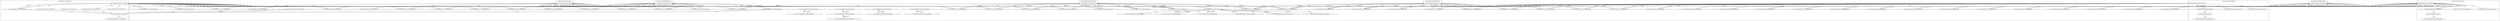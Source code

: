 digraph G {
	"10.1.80.1:53004#ServerID_OuterContainerID"->"1_fwatchdog#ServerID_0802701be25e"[ label="read" ];
	"10.1.80.1:53002#ServerID_OuterContainerID"->"1_fwatchdog#ServerID_0802701be25e"[ label="read" ];
	"1_fwatchdog#ServerID_6dcbcc88d5-j9zwp"->"10.1.80.1:58262#ServerID_OuterContainerID"[ label="RESPONSE" ];
	"10.1.80.1:58264#ServerID_OuterContainerID"->"1_fwatchdog#ServerID_6dcbcc88d5-j9zwp"[ label="GET" ];
	"1_fwatchdog#ServerID_6dcbcc88d5-j9zwp"->"10.1.80.1:58264#ServerID_OuterContainerID"[ label="RESPONSE" ];
	"10.1.80.1:53040#ServerID_OuterContainerID"->"1_fwatchdog#ServerID_667d78fb58-55kvm"[ label="GET" ];
	"1_fwatchdog#ServerID_8665dd9487-fclr8"->"10.1.80.1:53014#ServerID_OuterContainerID"[ label="RESPONSE" ];
	"10.1.80.1:53038#ServerID_OuterContainerID"->"1_fwatchdog#ServerID_667d78fb58-55kvm"[ label="GET" ];
	"10.1.80.1:58262#ServerID_OuterContainerID"->"1_fwatchdog#ServerID_6dcbcc88d5-j9zwp"[ label="GET" ];
	"1_fwatchdog#ServerID_667d78fb58-55kvm"->"10.1.80.1:53040#ServerID_OuterContainerID"[ label="RESPONSE" ];
	"1_fwatchdog#ServerID_667d78fb58-55kvm"->"10.1.80.1:53038#ServerID_OuterContainerID"[ label="RESPONSE" ];
	"10.1.80.1:53012#ServerID_OuterContainerID"->"1_fwatchdog#ServerID_8665dd9487-fclr8"[ label="GET" ];
	"1_fwatchdog#ServerID_8665dd9487-fclr8"->"10.1.80.1:53012#ServerID_OuterContainerID"[ label="RESPONSE" ];
	"10.1.80.1:53014#ServerID_OuterContainerID"->"1_fwatchdog#ServerID_8665dd9487-fclr8"[ label="GET" ];
	"10.1.80.1:33142#ServerID_OuterContainerID"->"1_fwatchdog#ServerID_76c96688d7-jnp5f"[ label="GET" ];
	"1_fwatchdog#ServerID_76c96688d7-jnp5f"->"10.1.80.1:33142#ServerID_OuterContainerID"[ label="RESPONSE" ];
	"10.1.80.1:33140#ServerID_OuterContainerID"->"1_fwatchdog#ServerID_76c96688d7-jnp5f"[ label="GET" ];
	"1_fwatchdog#ServerID_76c96688d7-jnp5f"->"10.1.80.1:33140#ServerID_OuterContainerID"[ label="RESPONSE" ];
	"10.1.80.1:53070#ServerID_OuterContainerID"->"1_fwatchdog#ServerID_667d78fb58-55kvm"[ label="GET" ];
	"10.1.80.1:53068#ServerID_OuterContainerID"->"1_fwatchdog#ServerID_667d78fb58-55kvm"[ label="GET" ];
	"1_fwatchdog#ServerID_667d78fb58-55kvm"->"10.1.80.1:53070#ServerID_OuterContainerID"[ label="RESPONSE" ];
	"1_fwatchdog#ServerID_667d78fb58-55kvm"->"10.1.80.1:53068#ServerID_OuterContainerID"[ label="RESPONSE" ];
	"10.1.80.93:50282#ServerID_OuterContainerID"->"1_fwatchdog#ServerID_6dcbcc88d5-j9zwp"[ label="POST" ];
	"10.1.80.1:58298#ServerID_OuterContainerID"->"1_fwatchdog#ServerID_6dcbcc88d5-j9zwp"[ label="GET" ];
	"10.1.80.1:58299#ServerID_OuterContainerID"->"1_fwatchdog#ServerID_6dcbcc88d5-j9zwp"[ label="GET" ];
	"1_fwatchdog#ServerID_6dcbcc88d5-j9zwp"->"10.1.80.1:58299#ServerID_OuterContainerID"[ label="RESPONSE" ];
	"1_fwatchdog#ServerID_6dcbcc88d5-j9zwp"->"10.1.80.1:58298#ServerID_OuterContainerID"[ label="RESPONSE" ];
	"10.1.80.1:53049#ServerID_OuterContainerID"->"1_fwatchdog#ServerID_8665dd9487-fclr8"[ label="GET" ];
	"10.1.80.1:53048#ServerID_OuterContainerID"->"1_fwatchdog#ServerID_8665dd9487-fclr8"[ label="GET" ];
	"1_fwatchdog#ServerID_8665dd9487-fclr8"->"10.1.80.1:53049#ServerID_OuterContainerID"[ label="RESPONSE" ];
	"1_fwatchdog#ServerID_6dcbcc88d5-j9zwp"->"gateway:8080#ServerID_OuterContainerID"[ label="POST" ];
	"1_fwatchdog#ServerID_8665dd9487-fclr8"->"10.1.80.1:53048#ServerID_OuterContainerID"[ label="RESPONSE" ];
	"10.1.80.93:46062#ServerID_OuterContainerID"->"1_fwatchdog#ServerID_8665dd9487-fclr8"[ label="POST" ];
	"1_fwatchdog#ServerID_6dcbcc88d5-j9zwp"->"10.1.80.93:8080#ServerID_OuterContainerID"[ label="POST" ];
	"1_fwatchdog#ServerID_8665dd9487-fclr8"->"10.1.80.93:46062#ServerID_OuterContainerID"[ label="RESPONSE" ];
	"10.1.80.93:8080#ServerID_OuterContainerID"->"1_fwatchdog#ServerID_6dcbcc88d5-j9zwp"[ label="RESPONSE" ];
	"gateway:8080#ServerID_OuterContainerID"->"1_fwatchdog#ServerID_6dcbcc88d5-j9zwp"[ label="RESPONSE" ];
	"10.1.80.93:53140#ServerID_OuterContainerID"->"1_fwatchdog#ServerID_76c96688d7-jnp5f"[ label="POST" ];
	"1_fwatchdog#ServerID_76c96688d7-jnp5f"->"10.1.80.93:53140#ServerID_OuterContainerID"[ label="RESPONSE" ];
	"10.1.80.1:33196#ServerID_OuterContainerID"->"1_fwatchdog#ServerID_76c96688d7-jnp5f"[ label="GET" ];
	"10.1.80.1:33194#ServerID_OuterContainerID"->"1_fwatchdog#ServerID_76c96688d7-jnp5f"[ label="GET" ];
	"1_fwatchdog#ServerID_76c96688d7-jnp5f"->"10.1.80.1:33196#ServerID_OuterContainerID"[ label="RESPONSE" ];
	"1_fwatchdog#ServerID_76c96688d7-jnp5f"->"10.1.80.1:33194#ServerID_OuterContainerID"[ label="RESPONSE" ];
	"1_fwatchdog#ServerID_6dcbcc88d5-j9zwp"->"10.1.80.93:50282#ServerID_OuterContainerID"[ label="RESPONSE" ];
	"10.1.80.1:53121#ServerID_OuterContainerID"->"1_fwatchdog#ServerID_667d78fb58-55kvm"[ label="GET" ];
	"1_fwatchdog#ServerID_667d78fb58-55kvm"->"10.1.80.1:53121#ServerID_OuterContainerID"[ label="RESPONSE" ];
	"10.1.80.1:53120#ServerID_OuterContainerID"->"1_fwatchdog#ServerID_667d78fb58-55kvm"[ label="GET" ];
	"1_fwatchdog#ServerID_667d78fb58-55kvm"->"10.1.80.1:53120#ServerID_OuterContainerID"[ label="RESPONSE" ];
	"10.1.80.1:58342#ServerID_OuterContainerID"->"1_fwatchdog#ServerID_6dcbcc88d5-j9zwp"[ label="GET" ];
	"1_fwatchdog#ServerID_6dcbcc88d5-j9zwp"->"10.1.80.1:58342#ServerID_OuterContainerID"[ label="RESPONSE" ];
	"10.1.80.1:58343#ServerID_OuterContainerID"->"1_fwatchdog#ServerID_6dcbcc88d5-j9zwp"[ label="GET" ];
	"1_fwatchdog#ServerID_6dcbcc88d5-j9zwp"->"10.1.80.1:58343#ServerID_OuterContainerID"[ label="RESPONSE" ];
	"10.1.80.1:53093#ServerID_OuterContainerID"->"1_fwatchdog#ServerID_8665dd9487-fclr8"[ label="GET" ];
	"1_fwatchdog#ServerID_8665dd9487-fclr8"->"10.1.80.1:53093#ServerID_OuterContainerID"[ label="RESPONSE" ];
	"10.1.80.1:53092#ServerID_OuterContainerID"->"1_fwatchdog#ServerID_8665dd9487-fclr8"[ label="GET" ];
	"1_fwatchdog#ServerID_8665dd9487-fclr8"->"10.1.80.1:53092#ServerID_OuterContainerID"[ label="RESPONSE" ];
	"10.1.80.1:33220#ServerID_OuterContainerID"->"1_fwatchdog#ServerID_76c96688d7-jnp5f"[ label="GET" ];
	"1_fwatchdog#ServerID_76c96688d7-jnp5f"->"10.1.80.1:33220#ServerID_OuterContainerID"[ label="RESPONSE" ];
	"10.1.80.1:33221#ServerID_OuterContainerID"->"1_fwatchdog#ServerID_76c96688d7-jnp5f"[ label="GET" ];
	"1_fwatchdog#ServerID_76c96688d7-jnp5f"->"10.1.80.1:33221#ServerID_OuterContainerID"[ label="RESPONSE" ];
	"10.1.80.1:53144#ServerID_OuterContainerID"->"1_fwatchdog#ServerID_667d78fb58-55kvm"[ label="GET" ];
	"1_fwatchdog#ServerID_667d78fb58-55kvm"->"10.1.80.1:53144#ServerID_OuterContainerID"[ label="RESPONSE" ];
	"10.1.80.1:53146#ServerID_OuterContainerID"->"1_fwatchdog#ServerID_667d78fb58-55kvm"[ label="GET" ];
	"1_fwatchdog#ServerID_667d78fb58-55kvm"->"10.1.80.1:53146#ServerID_OuterContainerID"[ label="RESPONSE" ];
	"10.1.80.1:58366#ServerID_OuterContainerID"->"1_fwatchdog#ServerID_6dcbcc88d5-j9zwp"[ label="GET" ];
	"1_fwatchdog#ServerID_6dcbcc88d5-j9zwp"->"10.1.80.1:58366#ServerID_OuterContainerID"[ label="RESPONSE" ];
	"10.1.80.1:58367#ServerID_OuterContainerID"->"1_fwatchdog#ServerID_6dcbcc88d5-j9zwp"[ label="GET" ];
	"1_fwatchdog#ServerID_6dcbcc88d5-j9zwp"->"10.1.80.1:58367#ServerID_OuterContainerID"[ label="RESPONSE" ];
	"10.1.80.1:53118#ServerID_OuterContainerID"->"1_fwatchdog#ServerID_8665dd9487-fclr8"[ label="GET" ];
	"10.1.80.1:53116#ServerID_OuterContainerID"->"1_fwatchdog#ServerID_8665dd9487-fclr8"[ label="GET" ];
	"1_fwatchdog#ServerID_8665dd9487-fclr8"->"10.1.80.1:53118#ServerID_OuterContainerID"[ label="RESPONSE" ];
	"1_fwatchdog#ServerID_8665dd9487-fclr8"->"10.1.80.1:53116#ServerID_OuterContainerID"[ label="RESPONSE" ];
	"10.1.80.1:33244#ServerID_OuterContainerID"->"1_fwatchdog#ServerID_76c96688d7-jnp5f"[ label="GET" ];
	"1_fwatchdog#ServerID_76c96688d7-jnp5f"->"10.1.80.1:33244#ServerID_OuterContainerID"[ label="RESPONSE" ];
	"10.1.80.1:33246#ServerID_OuterContainerID"->"1_fwatchdog#ServerID_76c96688d7-jnp5f"[ label="GET" ];
	"1_fwatchdog#ServerID_76c96688d7-jnp5f"->"10.1.80.1:33246#ServerID_OuterContainerID"[ label="RESPONSE" ];
	"10.1.80.1:53172#ServerID_OuterContainerID"->"1_fwatchdog#ServerID_667d78fb58-55kvm"[ label="GET" ];
	"10.1.80.1:53170#ServerID_OuterContainerID"->"1_fwatchdog#ServerID_667d78fb58-55kvm"[ label="GET" ];
	"1_fwatchdog#ServerID_667d78fb58-55kvm"->"10.1.80.1:53172#ServerID_OuterContainerID"[ label="RESPONSE" ];
	"1_fwatchdog#ServerID_667d78fb58-55kvm"->"10.1.80.1:53170#ServerID_OuterContainerID"[ label="RESPONSE" ];
	"10.1.80.1:58394#ServerID_OuterContainerID"->"1_fwatchdog#ServerID_6dcbcc88d5-j9zwp"[ label="GET" ];
	"10.1.80.1:58392#ServerID_OuterContainerID"->"1_fwatchdog#ServerID_6dcbcc88d5-j9zwp"[ label="GET" ];
	"1_fwatchdog#ServerID_6dcbcc88d5-j9zwp"->"10.1.80.1:58394#ServerID_OuterContainerID"[ label="RESPONSE" ];
	"1_fwatchdog#ServerID_6dcbcc88d5-j9zwp"->"10.1.80.1:58392#ServerID_OuterContainerID"[ label="RESPONSE" ];
	"10.1.80.1:53144#ServerID_OuterContainerID"->"1_fwatchdog#ServerID_8665dd9487-fclr8"[ label="GET" ];
	"1_fwatchdog#ServerID_8665dd9487-fclr8"->"10.1.80.1:53144#ServerID_OuterContainerID"[ label="RESPONSE" ];
	"10.1.80.1:53146#ServerID_OuterContainerID"->"1_fwatchdog#ServerID_8665dd9487-fclr8"[ label="GET" ];
	"1_fwatchdog#ServerID_8665dd9487-fclr8"->"10.1.80.1:53146#ServerID_OuterContainerID"[ label="RESPONSE" ];
	"10.1.80.1:33272#ServerID_OuterContainerID"->"1_fwatchdog#ServerID_76c96688d7-jnp5f"[ label="GET" ];
	"1_fwatchdog#ServerID_76c96688d7-jnp5f"->"10.1.80.1:33272#ServerID_OuterContainerID"[ label="RESPONSE" ];
	"10.1.80.1:33273#ServerID_OuterContainerID"->"1_fwatchdog#ServerID_76c96688d7-jnp5f"[ label="GET" ];
	"1_fwatchdog#ServerID_76c96688d7-jnp5f"->"10.1.80.1:33273#ServerID_OuterContainerID"[ label="RESPONSE" ];
	"1_fwatchdog#ServerID_0802701be25e"->"10.1.80.1:53002#ServerID_OuterContainerID"[ label="write" ];
	"1_fwatchdog#ServerID_0802701be25e"->"10.1.80.1:53004#ServerID_OuterContainerID"[ label="write" ];
	"10.1.80.1:58224#ServerID_OuterContainerID"->"1_fwatchdog#ServerID_736074b81582"[ label="read" ];
	"10.1.80.1:58226#ServerID_OuterContainerID"->"1_fwatchdog#ServerID_736074b81582"[ label="read" ];
	"1_fwatchdog#ServerID_736074b81582"->"10.1.80.1:58226#ServerID_OuterContainerID"[ label="write" ];
	"10.1.80.1:52976#ServerID_OuterContainerID"->"1_fwatchdog#ServerID_86aa7f3fa3b0"[ label="read" ];
	"10.1.80.1:52977#ServerID_OuterContainerID"->"1_fwatchdog#ServerID_86aa7f3fa3b0"[ label="read" ];
	"1_fwatchdog#ServerID_736074b81582"->"10.1.80.1:58224#ServerID_OuterContainerID"[ label="write" ];
	"1_fwatchdog#ServerID_86aa7f3fa3b0"->"10.1.80.1:52976#ServerID_OuterContainerID"[ label="write" ];
	"1_fwatchdog#ServerID_86aa7f3fa3b0"->"10.1.80.1:52977#ServerID_OuterContainerID"[ label="write" ];
	"10.1.80.1:33105#ServerID_OuterContainerID"->"1_fwatchdog#ServerID_834d81eb81b3"[ label="read" ];
	"10.1.80.1:33104#ServerID_OuterContainerID"->"1_fwatchdog#ServerID_834d81eb81b3"[ label="read" ];
	"1_fwatchdog#ServerID_834d81eb81b3"->"10.1.80.1:33104#ServerID_OuterContainerID"[ label="write" ];
	"1_fwatchdog#ServerID_834d81eb81b3"->"10.1.80.1:33105#ServerID_OuterContainerID"[ label="write" ];
	"10.1.80.1:53038#ServerID_OuterContainerID"->"1_fwatchdog#ServerID_0802701be25e"[ label="read" ];
	"1_fwatchdog#ServerID_0802701be25e"->"10.1.80.1:53038#ServerID_OuterContainerID"[ label="write" ];
	"10.1.80.1:53040#ServerID_OuterContainerID"->"1_fwatchdog#ServerID_0802701be25e"[ label="read" ];
	"1_fwatchdog#ServerID_0802701be25e"->"10.1.80.1:53040#ServerID_OuterContainerID"[ label="write" ];
	"10.1.80.1:58264#ServerID_OuterContainerID"->"1_fwatchdog#ServerID_736074b81582"[ label="read" ];
	"10.1.80.1:58262#ServerID_OuterContainerID"->"1_fwatchdog#ServerID_736074b81582"[ label="read" ];
	"1_fwatchdog#ServerID_736074b81582"->"10.1.80.1:58264#ServerID_OuterContainerID"[ label="write" ];
	"1_fwatchdog#ServerID_736074b81582"->"10.1.80.1:58262#ServerID_OuterContainerID"[ label="write" ];
	"10.1.80.1:53012#ServerID_OuterContainerID"->"1_fwatchdog#ServerID_86aa7f3fa3b0"[ label="read" ];
	"10.1.80.1:53014#ServerID_OuterContainerID"->"1_fwatchdog#ServerID_86aa7f3fa3b0"[ label="read" ];
	"1_fwatchdog#ServerID_86aa7f3fa3b0"->"10.1.80.1:53012#ServerID_OuterContainerID"[ label="write" ];
	"1_fwatchdog#ServerID_86aa7f3fa3b0"->"10.1.80.1:53014#ServerID_OuterContainerID"[ label="write" ];
	"10.1.80.1:33140#ServerID_OuterContainerID"->"1_fwatchdog#ServerID_834d81eb81b3"[ label="read" ];
	"10.1.80.1:33142#ServerID_OuterContainerID"->"1_fwatchdog#ServerID_834d81eb81b3"[ label="read" ];
	"1_fwatchdog#ServerID_834d81eb81b3"->"10.1.80.1:33142#ServerID_OuterContainerID"[ label="write" ];
	"1_fwatchdog#ServerID_834d81eb81b3"->"10.1.80.1:33140#ServerID_OuterContainerID"[ label="write" ];
	"10.1.80.1:53070#ServerID_OuterContainerID"->"1_fwatchdog#ServerID_0802701be25e"[ label="read" ];
	"10.1.80.1:53068#ServerID_OuterContainerID"->"1_fwatchdog#ServerID_0802701be25e"[ label="read" ];
	"1_fwatchdog#ServerID_0802701be25e"->"10.1.80.1:53070#ServerID_OuterContainerID"[ label="write" ];
	"1_fwatchdog#ServerID_0802701be25e"->"10.1.80.1:53068#ServerID_OuterContainerID"[ label="write" ];
	"10.1.80.93:50282#ServerID_OuterContainerID"->"1_fwatchdog#ServerID_736074b81582"[ label="read" ];
	"1_fwatchdog#ServerID_736074b81582"->"pipe:[20744869]#ServerID_736074b81582"[ label="write" ];
	"1_fwatchdog#ServerID_736074b81582"->"localhost:3000#ServerID_736074b81582"[ label="connect" ];
	"localhost:3000#ServerID_736074b81582"->"1_fwatchdog#ServerID_736074b81582"[ label="read" ];
	"1_fwatchdog#ServerID_736074b81582"->"localhost:3000#ServerID_736074b81582"[ label="write" ];
	"10.1.80.1:58299#ServerID_OuterContainerID"->"1_fwatchdog#ServerID_736074b81582"[ label="read" ];
	"1_fwatchdog#ServerID_736074b81582"->"10.1.80.1:58299#ServerID_OuterContainerID"[ label="write" ];
	"10.1.80.1:58298#ServerID_OuterContainerID"->"1_fwatchdog#ServerID_736074b81582"[ label="read" ];
	"1_fwatchdog#ServerID_736074b81582"->"10.1.80.1:58298#ServerID_OuterContainerID"[ label="write" ];
	"10_node#ServerID_736074b81582"->"pipe:[20744134]#ServerID_736074b81582"[ label="write" ];
	"localhost:3000#ServerID_736074b81582"->"10_node#ServerID_736074b81582"[ label="read" ];
	"/etc/hosts#ServerID_736074b81582"->"10_node#ServerID_736074b81582"[ label="read" ];
	"/etc/resolv.conf#ServerID_736074b81582"->"10_node#ServerID_736074b81582"[ label="read" ];
	"10_node#ServerID_736074b81582"->"10.152.183.10:53#ServerID_OuterContainerID"[ label="sendto" ];
	"10.1.80.1:53048#ServerID_OuterContainerID"->"1_fwatchdog#ServerID_86aa7f3fa3b0"[ label="read" ];
	"10.1.80.1:53049#ServerID_OuterContainerID"->"1_fwatchdog#ServerID_86aa7f3fa3b0"[ label="read" ];
	"1_fwatchdog#ServerID_86aa7f3fa3b0"->"10.1.80.1:53049#ServerID_OuterContainerID"[ label="write" ];
	"1_fwatchdog#ServerID_86aa7f3fa3b0"->"10.1.80.1:53048#ServerID_OuterContainerID"[ label="write" ];
	"10.152.183.10:53#ServerID_OuterContainerID"->"10_node#ServerID_736074b81582"[ label="recvfrom" ];
	"10.1.80.93:46062#ServerID_OuterContainerID"->"1_fwatchdog#ServerID_86aa7f3fa3b0"[ label="read" ];
	"1_fwatchdog#ServerID_86aa7f3fa3b0"->"pipe:[20744109]#ServerID_86aa7f3fa3b0"[ label="write" ];
	"10_node#ServerID_736074b81582"->"gateway:8080#ServerID_OuterContainerID"[ label="connect" ];
	"localhost:3000#ServerID_86aa7f3fa3b0"->"1_fwatchdog#ServerID_86aa7f3fa3b0"[ label="read" ];
	"1_fwatchdog#ServerID_86aa7f3fa3b0"->"localhost:3000#ServerID_86aa7f3fa3b0"[ label="connect" ];
	"localhost:3000#ServerID_86aa7f3fa3b0"->"10_node#ServerID_86aa7f3fa3b0"[ label="read" ];
	"1_fwatchdog#ServerID_86aa7f3fa3b0"->"localhost:3000#ServerID_86aa7f3fa3b0"[ label="write" ];
	"10_node#ServerID_86aa7f3fa3b0"->"pipe:[20745297]#ServerID_86aa7f3fa3b0"[ label="write" ];
	"1_fwatchdog#ServerID_86aa7f3fa3b0"->"pipe:[20744110]#ServerID_86aa7f3fa3b0"[ label="write" ];
	"1_fwatchdog#ServerID_86aa7f3fa3b0"->"10.1.80.93:46062#ServerID_OuterContainerID"[ label="write" ];
	"gateway:8080#ServerID_OuterContainerID"->"10_node#ServerID_736074b81582"[ label="read" ];
	"1_fwatchdog#ServerID_834d81eb81b3"->"pipe:[20745045]#ServerID_834d81eb81b3"[ label="write" ];
	"localhost:3000#ServerID_834d81eb81b3"->"1_fwatchdog#ServerID_834d81eb81b3"[ label="read" ];
	"1_fwatchdog#ServerID_834d81eb81b3"->"localhost:3000#ServerID_834d81eb81b3"[ label="connect" ];
	"13_node#ServerID_834d81eb81b3"->"pipe:[20745337]#ServerID_834d81eb81b3"[ label="write" ];
	"localhost:3000#ServerID_834d81eb81b3"->"13_node#ServerID_834d81eb81b3"[ label="read" ];
	"10.1.80.93:53140#ServerID_OuterContainerID"->"1_fwatchdog#ServerID_834d81eb81b3"[ label="read" ];
	"1_fwatchdog#ServerID_834d81eb81b3"->"localhost:3000#ServerID_834d81eb81b3"[ label="write" ];
	"1_fwatchdog#ServerID_834d81eb81b3"->"pipe:[20745046]#ServerID_834d81eb81b3"[ label="write" ];
	"1_fwatchdog#ServerID_834d81eb81b3"->"10.1.80.93:53140#ServerID_OuterContainerID"[ label="write" ];
	"10.1.80.1:33196#ServerID_OuterContainerID"->"1_fwatchdog#ServerID_834d81eb81b3"[ label="read" ];
	"1_fwatchdog#ServerID_834d81eb81b3"->"10.1.80.1:33196#ServerID_OuterContainerID"[ label="write" ];
	"1_fwatchdog#ServerID_736074b81582"->"pipe:[20744870]#ServerID_736074b81582"[ label="write" ];
	"1_fwatchdog#ServerID_834d81eb81b3"->"10.1.80.1:33194#ServerID_OuterContainerID"[ label="write" ];
	"10.1.80.1:33194#ServerID_OuterContainerID"->"1_fwatchdog#ServerID_834d81eb81b3"[ label="read" ];
	"1_fwatchdog#ServerID_736074b81582"->"10.1.80.93:50282#ServerID_OuterContainerID"[ label="write" ];
	"10.1.80.1:53121#ServerID_OuterContainerID"->"1_fwatchdog#ServerID_0802701be25e"[ label="read" ];
	"1_fwatchdog#ServerID_0802701be25e"->"10.1.80.1:53121#ServerID_OuterContainerID"[ label="write" ];
	"10.1.80.1:53120#ServerID_OuterContainerID"->"1_fwatchdog#ServerID_0802701be25e"[ label="read" ];
	"1_fwatchdog#ServerID_736074b81582"->"10.1.80.1:58342#ServerID_OuterContainerID"[ label="write" ];
	"1_fwatchdog#ServerID_0802701be25e"->"10.1.80.1:53120#ServerID_OuterContainerID"[ label="write" ];
	"10.1.80.1:58342#ServerID_OuterContainerID"->"1_fwatchdog#ServerID_736074b81582"[ label="read" ];
	"10.1.80.1:58343#ServerID_OuterContainerID"->"1_fwatchdog#ServerID_736074b81582"[ label="read" ];
	"1_fwatchdog#ServerID_736074b81582"->"10.1.80.1:58343#ServerID_OuterContainerID"[ label="write" ];
	"10.1.80.1:53093#ServerID_OuterContainerID"->"1_fwatchdog#ServerID_86aa7f3fa3b0"[ label="read" ];
	"10.1.80.1:53092#ServerID_OuterContainerID"->"1_fwatchdog#ServerID_86aa7f3fa3b0"[ label="read" ];
	"1_fwatchdog#ServerID_86aa7f3fa3b0"->"10.1.80.1:53093#ServerID_OuterContainerID"[ label="write" ];
	"1_fwatchdog#ServerID_86aa7f3fa3b0"->"10.1.80.1:53092#ServerID_OuterContainerID"[ label="write" ];
	"10.1.80.1:33220#ServerID_OuterContainerID"->"1_fwatchdog#ServerID_834d81eb81b3"[ label="read" ];
	"1_fwatchdog#ServerID_834d81eb81b3"->"10.1.80.1:33220#ServerID_OuterContainerID"[ label="write" ];
	"10.1.80.1:33221#ServerID_OuterContainerID"->"1_fwatchdog#ServerID_834d81eb81b3"[ label="read" ];
	"1_fwatchdog#ServerID_834d81eb81b3"->"10.1.80.1:33221#ServerID_OuterContainerID"[ label="write" ];
	"10.1.80.1:53144#ServerID_OuterContainerID"->"1_fwatchdog#ServerID_0802701be25e"[ label="read" ];
	"1_fwatchdog#ServerID_0802701be25e"->"10.1.80.1:53144#ServerID_OuterContainerID"[ label="write" ];
	"10.1.80.1:53146#ServerID_OuterContainerID"->"1_fwatchdog#ServerID_0802701be25e"[ label="read" ];
	"1_fwatchdog#ServerID_0802701be25e"->"10.1.80.1:53146#ServerID_OuterContainerID"[ label="write" ];
	"10.1.80.1:58367#ServerID_OuterContainerID"->"1_fwatchdog#ServerID_736074b81582"[ label="read" ];
	"1_fwatchdog#ServerID_736074b81582"->"10.1.80.1:58366#ServerID_OuterContainerID"[ label="write" ];
	"10.1.80.1:58366#ServerID_OuterContainerID"->"1_fwatchdog#ServerID_736074b81582"[ label="read" ];
	"1_fwatchdog#ServerID_736074b81582"->"10.1.80.1:58367#ServerID_OuterContainerID"[ label="write" ];
	"1_fwatchdog#ServerID_86aa7f3fa3b0"->"10.1.80.1:53118#ServerID_OuterContainerID"[ label="write" ];
	"10.1.80.1:53116#ServerID_OuterContainerID"->"1_fwatchdog#ServerID_86aa7f3fa3b0"[ label="read" ];
	"1_fwatchdog#ServerID_86aa7f3fa3b0"->"10.1.80.1:53116#ServerID_OuterContainerID"[ label="write" ];
	"10.1.80.1:53118#ServerID_OuterContainerID"->"1_fwatchdog#ServerID_86aa7f3fa3b0"[ label="read" ];
	"10.1.80.1:33246#ServerID_OuterContainerID"->"1_fwatchdog#ServerID_834d81eb81b3"[ label="read" ];
	"10.1.80.1:33244#ServerID_OuterContainerID"->"1_fwatchdog#ServerID_834d81eb81b3"[ label="read" ];
	"1_fwatchdog#ServerID_834d81eb81b3"->"10.1.80.1:33244#ServerID_OuterContainerID"[ label="write" ];
	"1_fwatchdog#ServerID_834d81eb81b3"->"10.1.80.1:33246#ServerID_OuterContainerID"[ label="write" ];
	"10.1.80.1:53172#ServerID_OuterContainerID"->"1_fwatchdog#ServerID_0802701be25e"[ label="read" ];
	"10.1.80.1:53170#ServerID_OuterContainerID"->"1_fwatchdog#ServerID_0802701be25e"[ label="read" ];
	"1_fwatchdog#ServerID_0802701be25e"->"10.1.80.1:53172#ServerID_OuterContainerID"[ label="write" ];
	"1_fwatchdog#ServerID_0802701be25e"->"10.1.80.1:53170#ServerID_OuterContainerID"[ label="write" ];
	"10.1.80.1:58394#ServerID_OuterContainerID"->"1_fwatchdog#ServerID_736074b81582"[ label="read" ];
	"1_fwatchdog#ServerID_736074b81582"->"10.1.80.1:58394#ServerID_OuterContainerID"[ label="write" ];
	"10.1.80.1:58392#ServerID_OuterContainerID"->"1_fwatchdog#ServerID_736074b81582"[ label="read" ];
	"1_fwatchdog#ServerID_736074b81582"->"10.1.80.1:58392#ServerID_OuterContainerID"[ label="write" ];
	"10.1.80.1:53144#ServerID_OuterContainerID"->"1_fwatchdog#ServerID_86aa7f3fa3b0"[ label="read" ];
	"1_fwatchdog#ServerID_86aa7f3fa3b0"->"10.1.80.1:53144#ServerID_OuterContainerID"[ label="write" ];
	"10.1.80.1:53146#ServerID_OuterContainerID"->"1_fwatchdog#ServerID_86aa7f3fa3b0"[ label="read" ];
	"1_fwatchdog#ServerID_86aa7f3fa3b0"->"10.1.80.1:53146#ServerID_OuterContainerID"[ label="write" ];
	"10.1.80.1:33272#ServerID_OuterContainerID"->"1_fwatchdog#ServerID_834d81eb81b3"[ label="read" ];
	"1_fwatchdog#ServerID_834d81eb81b3"->"10.1.80.1:33272#ServerID_OuterContainerID"[ label="write" ];
	"10.1.80.1:33273#ServerID_OuterContainerID"->"1_fwatchdog#ServerID_834d81eb81b3"[ label="read" ];
	"1_fwatchdog#ServerID_834d81eb81b3"->"10.1.80.1:33273#ServerID_OuterContainerID"[ label="write" ];
	"10.1.80.1:48402#ServerID_OuterContainerID"->"10.1.80.93:8080#ServerID_OuterContainerID"[ label="GET" ];
	"10.1.80.93:8080#ServerID_OuterContainerID"->"10.1.80.1:48402#ServerID_OuterContainerID"[ label="RESPONSE" ];
	"10.1.80.1:25103#ServerID_OuterContainerID"->"10.1.80.93:8080#ServerID_OuterContainerID"[ label="POST" ];
	"10.1.80.93:8080#ServerID_OuterContainerID"->"10.1.80.1:25103#ServerID_OuterContainerID"[ label="RESPONSE" ];
	"10.1.80.93:8080#ServerID_OuterContainerID"->"10.0.88.125:31112#ServerID_OuterContainerID"[ label="RESPONSE" ];
	"10.1.80.93:8080#ServerID_OuterContainerID"->"10.1.80.1:48456#ServerID_OuterContainerID"[ label="RESPONSE" ];
	"10.1.80.1:48456#ServerID_OuterContainerID"->"10.1.80.93:8080#ServerID_OuterContainerID"[ label="GET" ];
	"10.1.80.109:34648#ServerID_OuterContainerID"->"10.1.80.93:8082#ServerID_OuterContainerID"[ label="GET" ];
	"10.1.80.93:8082#ServerID_OuterContainerID"->"10.1.80.109:34648#ServerID_OuterContainerID"[ label="RESPONSE" ];
	"10.1.80.1:43926#ServerID_OuterContainerID"->"10.1.80.92:8080#ServerID_OuterContainerID"[ label="GET" ];
	"10.1.80.92:8080#ServerID_OuterContainerID"->"10.1.80.1:43926#ServerID_OuterContainerID"[ label="RESPONSE" ];
	"10.1.80.1:48484#ServerID_OuterContainerID"->"10.1.80.93:8080#ServerID_OuterContainerID"[ label="GET" ];
	"10.1.80.93:8080#ServerID_OuterContainerID"->"10.1.80.1:48484#ServerID_OuterContainerID"[ label="RESPONSE" ];
	"10.1.80.1:51638#ServerID_OuterContainerID"->"10.1.80.109:9090#ServerID_OuterContainerID"[ label="GET" ];
	"10.1.80.109:9090#ServerID_OuterContainerID"->"10.1.80.1:51638#ServerID_OuterContainerID"[ label="RESPONSE" ];
	"10.1.80.1:51640#ServerID_OuterContainerID"->"10.1.80.109:9090#ServerID_OuterContainerID"[ label="GET" ];
	"10.1.80.109:9090#ServerID_OuterContainerID"->"10.1.80.1:51640#ServerID_OuterContainerID"[ label="RESPONSE" ];
	"10.1.80.1:51128#ServerID_OuterContainerID"->"10.1.80.111:9093#ServerID_OuterContainerID"[ label="GET" ];
	"10.1.80.111:9093#ServerID_OuterContainerID"->"10.1.80.1:51128#ServerID_OuterContainerID"[ label="RESPONSE" ];
	"10.1.80.1:48532#ServerID_OuterContainerID"->"10.1.80.93:8080#ServerID_OuterContainerID"[ label="GET" ];
	"10.1.80.93:8080#ServerID_OuterContainerID"->"10.1.80.1:48532#ServerID_OuterContainerID"[ label="RESPONSE" ];
	subgraph "clusterServerID_0802701be25e" {
	label="clusterServerID_0802701be25e";
	"1_fwatchdog#ServerID_0802701be25e" [ shape=box ];

}
;
	subgraph "clusterServerID_667d78fb58-55kvm" {
	label="clusterServerID_667d78fb58-55kvm";
	"1_fwatchdog#ServerID_667d78fb58-55kvm" [ shape=box ];

}
;
	subgraph "clusterServerID_6dcbcc88d5-j9zwp" {
	label="clusterServerID_6dcbcc88d5-j9zwp";
	"1_fwatchdog#ServerID_6dcbcc88d5-j9zwp" [ shape=box ];

}
;
	subgraph "clusterServerID_736074b81582" {
	label="clusterServerID_736074b81582";
	"/etc/hosts#ServerID_736074b81582" [ shape=ellipse ];
	"/etc/resolv.conf#ServerID_736074b81582" [ shape=ellipse ];
	"10_node#ServerID_736074b81582" [ shape=box ];
	"1_fwatchdog#ServerID_736074b81582" [ shape=box ];
	"localhost:3000#ServerID_736074b81582" [ shape=diamond ];
	"pipe:[20744134]#ServerID_736074b81582" [ shape=ellipse ];
	"pipe:[20744869]#ServerID_736074b81582" [ shape=ellipse ];
	"pipe:[20744870]#ServerID_736074b81582" [ shape=ellipse ];

}
;
	subgraph "clusterServerID_76c96688d7-jnp5f" {
	label="clusterServerID_76c96688d7-jnp5f";
	"1_fwatchdog#ServerID_76c96688d7-jnp5f" [ shape=box ];

}
;
	subgraph "clusterServerID_834d81eb81b3" {
	label="clusterServerID_834d81eb81b3";
	"13_node#ServerID_834d81eb81b3" [ shape=box ];
	"1_fwatchdog#ServerID_834d81eb81b3" [ shape=box ];
	"localhost:3000#ServerID_834d81eb81b3" [ shape=diamond ];
	"pipe:[20745045]#ServerID_834d81eb81b3" [ shape=ellipse ];
	"pipe:[20745046]#ServerID_834d81eb81b3" [ shape=ellipse ];
	"pipe:[20745337]#ServerID_834d81eb81b3" [ shape=ellipse ];

}
;
	subgraph "clusterServerID_8665dd9487-fclr8" {
	label="clusterServerID_8665dd9487-fclr8";
	"1_fwatchdog#ServerID_8665dd9487-fclr8" [ shape=box ];

}
;
	subgraph "clusterServerID_86aa7f3fa3b0" {
	label="clusterServerID_86aa7f3fa3b0";
	"10_node#ServerID_86aa7f3fa3b0" [ shape=box ];
	"1_fwatchdog#ServerID_86aa7f3fa3b0" [ shape=box ];
	"localhost:3000#ServerID_86aa7f3fa3b0" [ shape=diamond ];
	"pipe:[20744109]#ServerID_86aa7f3fa3b0" [ shape=ellipse ];
	"pipe:[20744110]#ServerID_86aa7f3fa3b0" [ shape=ellipse ];
	"pipe:[20745297]#ServerID_86aa7f3fa3b0" [ shape=ellipse ];

}
;
	subgraph "clusterServerID_OuterContainerID" {
	label="clusterServerID_OuterContainerID";
	"10.0.88.125:31112#ServerID_OuterContainerID" [ shape=diamond ];
	"10.1.80.109:34648#ServerID_OuterContainerID" [ shape=diamond ];
	"10.1.80.109:9090#ServerID_OuterContainerID" [ shape=diamond ];
	"10.1.80.111:9093#ServerID_OuterContainerID" [ shape=diamond ];
	"10.1.80.1:25103#ServerID_OuterContainerID" [ shape=diamond ];
	"10.1.80.1:33104#ServerID_OuterContainerID" [ shape=diamond ];
	"10.1.80.1:33105#ServerID_OuterContainerID" [ shape=diamond ];
	"10.1.80.1:33140#ServerID_OuterContainerID" [ shape=diamond ];
	"10.1.80.1:33142#ServerID_OuterContainerID" [ shape=diamond ];
	"10.1.80.1:33194#ServerID_OuterContainerID" [ shape=diamond ];
	"10.1.80.1:33196#ServerID_OuterContainerID" [ shape=diamond ];
	"10.1.80.1:33220#ServerID_OuterContainerID" [ shape=diamond ];
	"10.1.80.1:33221#ServerID_OuterContainerID" [ shape=diamond ];
	"10.1.80.1:33244#ServerID_OuterContainerID" [ shape=diamond ];
	"10.1.80.1:33246#ServerID_OuterContainerID" [ shape=diamond ];
	"10.1.80.1:33272#ServerID_OuterContainerID" [ shape=diamond ];
	"10.1.80.1:33273#ServerID_OuterContainerID" [ shape=diamond ];
	"10.1.80.1:43926#ServerID_OuterContainerID" [ shape=diamond ];
	"10.1.80.1:48402#ServerID_OuterContainerID" [ shape=diamond ];
	"10.1.80.1:48456#ServerID_OuterContainerID" [ shape=diamond ];
	"10.1.80.1:48484#ServerID_OuterContainerID" [ shape=diamond ];
	"10.1.80.1:48532#ServerID_OuterContainerID" [ shape=diamond ];
	"10.1.80.1:51128#ServerID_OuterContainerID" [ shape=diamond ];
	"10.1.80.1:51638#ServerID_OuterContainerID" [ shape=diamond ];
	"10.1.80.1:51640#ServerID_OuterContainerID" [ shape=diamond ];
	"10.1.80.1:52976#ServerID_OuterContainerID" [ shape=diamond ];
	"10.1.80.1:52977#ServerID_OuterContainerID" [ shape=diamond ];
	"10.1.80.1:53002#ServerID_OuterContainerID" [ shape=diamond ];
	"10.1.80.1:53004#ServerID_OuterContainerID" [ shape=diamond ];
	"10.1.80.1:53012#ServerID_OuterContainerID" [ shape=diamond ];
	"10.1.80.1:53014#ServerID_OuterContainerID" [ shape=diamond ];
	"10.1.80.1:53038#ServerID_OuterContainerID" [ shape=diamond ];
	"10.1.80.1:53040#ServerID_OuterContainerID" [ shape=diamond ];
	"10.1.80.1:53048#ServerID_OuterContainerID" [ shape=diamond ];
	"10.1.80.1:53049#ServerID_OuterContainerID" [ shape=diamond ];
	"10.1.80.1:53068#ServerID_OuterContainerID" [ shape=diamond ];
	"10.1.80.1:53070#ServerID_OuterContainerID" [ shape=diamond ];
	"10.1.80.1:53092#ServerID_OuterContainerID" [ shape=diamond ];
	"10.1.80.1:53093#ServerID_OuterContainerID" [ shape=diamond ];
	"10.1.80.1:53116#ServerID_OuterContainerID" [ shape=diamond ];
	"10.1.80.1:53118#ServerID_OuterContainerID" [ shape=diamond ];
	"10.1.80.1:53120#ServerID_OuterContainerID" [ shape=diamond ];
	"10.1.80.1:53121#ServerID_OuterContainerID" [ shape=diamond ];
	"10.1.80.1:53144#ServerID_OuterContainerID" [ shape=diamond ];
	"10.1.80.1:53146#ServerID_OuterContainerID" [ shape=diamond ];
	"10.1.80.1:53170#ServerID_OuterContainerID" [ shape=diamond ];
	"10.1.80.1:53172#ServerID_OuterContainerID" [ shape=diamond ];
	"10.1.80.1:58224#ServerID_OuterContainerID" [ shape=diamond ];
	"10.1.80.1:58226#ServerID_OuterContainerID" [ shape=diamond ];
	"10.1.80.1:58262#ServerID_OuterContainerID" [ shape=diamond ];
	"10.1.80.1:58264#ServerID_OuterContainerID" [ shape=diamond ];
	"10.1.80.1:58298#ServerID_OuterContainerID" [ shape=diamond ];
	"10.1.80.1:58299#ServerID_OuterContainerID" [ shape=diamond ];
	"10.1.80.1:58342#ServerID_OuterContainerID" [ shape=diamond ];
	"10.1.80.1:58343#ServerID_OuterContainerID" [ shape=diamond ];
	"10.1.80.1:58366#ServerID_OuterContainerID" [ shape=diamond ];
	"10.1.80.1:58367#ServerID_OuterContainerID" [ shape=diamond ];
	"10.1.80.1:58392#ServerID_OuterContainerID" [ shape=diamond ];
	"10.1.80.1:58394#ServerID_OuterContainerID" [ shape=diamond ];
	"10.1.80.92:8080#ServerID_OuterContainerID" [ shape=diamond ];
	"10.1.80.93:46062#ServerID_OuterContainerID" [ shape=diamond ];
	"10.1.80.93:50282#ServerID_OuterContainerID" [ shape=diamond ];
	"10.1.80.93:53140#ServerID_OuterContainerID" [ shape=diamond ];
	"10.1.80.93:8080#ServerID_OuterContainerID" [ shape=diamond ];
	"10.1.80.93:8082#ServerID_OuterContainerID" [ shape=diamond ];
	"10.152.183.10:53#ServerID_OuterContainerID" [ shape=diamond ];
	"gateway:8080#ServerID_OuterContainerID" [ shape=diamond ];

}
;

}
